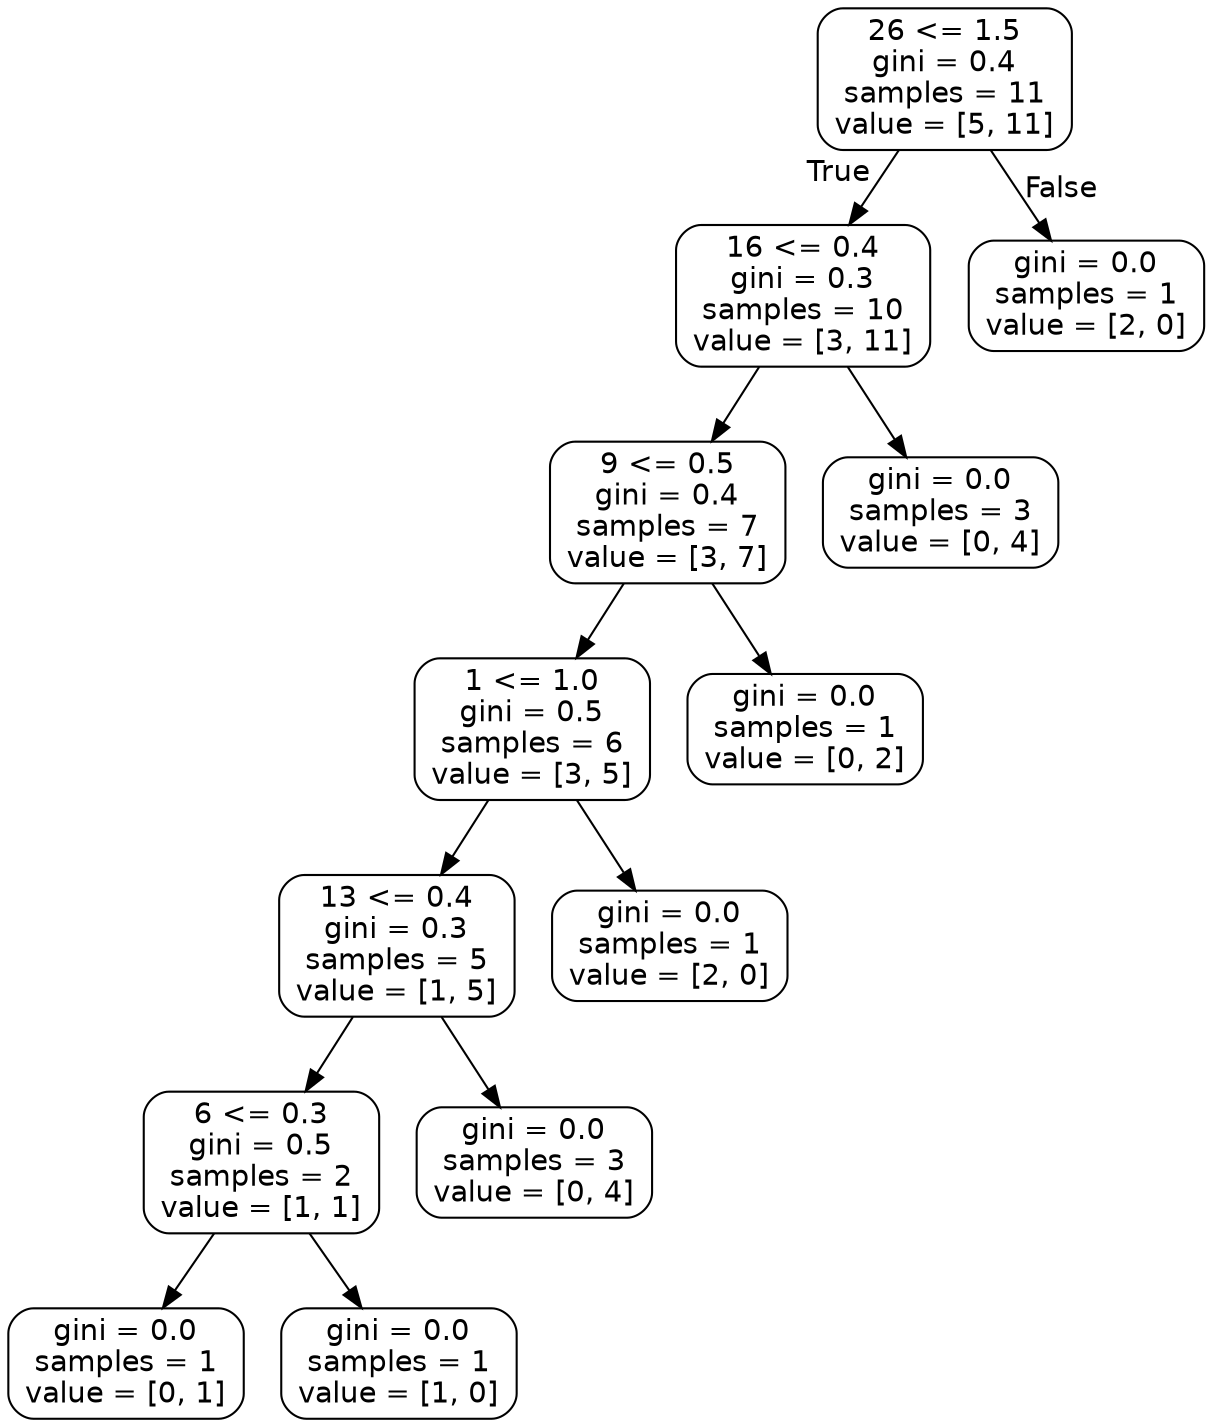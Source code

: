 digraph Tree {
node [shape=box, style="rounded", color="black", fontname=helvetica] ;
edge [fontname=helvetica] ;
0 [label="26 <= 1.5\ngini = 0.4\nsamples = 11\nvalue = [5, 11]"] ;
1 [label="16 <= 0.4\ngini = 0.3\nsamples = 10\nvalue = [3, 11]"] ;
0 -> 1 [labeldistance=2.5, labelangle=45, headlabel="True"] ;
2 [label="9 <= 0.5\ngini = 0.4\nsamples = 7\nvalue = [3, 7]"] ;
1 -> 2 ;
3 [label="1 <= 1.0\ngini = 0.5\nsamples = 6\nvalue = [3, 5]"] ;
2 -> 3 ;
4 [label="13 <= 0.4\ngini = 0.3\nsamples = 5\nvalue = [1, 5]"] ;
3 -> 4 ;
5 [label="6 <= 0.3\ngini = 0.5\nsamples = 2\nvalue = [1, 1]"] ;
4 -> 5 ;
6 [label="gini = 0.0\nsamples = 1\nvalue = [0, 1]"] ;
5 -> 6 ;
7 [label="gini = 0.0\nsamples = 1\nvalue = [1, 0]"] ;
5 -> 7 ;
8 [label="gini = 0.0\nsamples = 3\nvalue = [0, 4]"] ;
4 -> 8 ;
9 [label="gini = 0.0\nsamples = 1\nvalue = [2, 0]"] ;
3 -> 9 ;
10 [label="gini = 0.0\nsamples = 1\nvalue = [0, 2]"] ;
2 -> 10 ;
11 [label="gini = 0.0\nsamples = 3\nvalue = [0, 4]"] ;
1 -> 11 ;
12 [label="gini = 0.0\nsamples = 1\nvalue = [2, 0]"] ;
0 -> 12 [labeldistance=2.5, labelangle=-45, headlabel="False"] ;
}